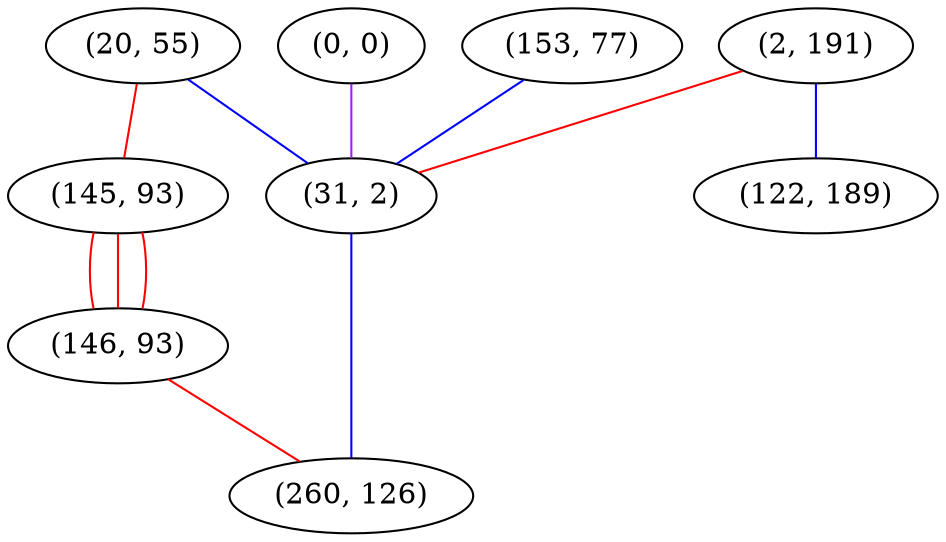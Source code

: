 graph "" {
"(20, 55)";
"(0, 0)";
"(2, 191)";
"(145, 93)";
"(122, 189)";
"(153, 77)";
"(146, 93)";
"(31, 2)";
"(260, 126)";
"(20, 55)" -- "(145, 93)"  [color=red, key=0, weight=1];
"(20, 55)" -- "(31, 2)"  [color=blue, key=0, weight=3];
"(0, 0)" -- "(31, 2)"  [color=purple, key=0, weight=4];
"(2, 191)" -- "(122, 189)"  [color=blue, key=0, weight=3];
"(2, 191)" -- "(31, 2)"  [color=red, key=0, weight=1];
"(145, 93)" -- "(146, 93)"  [color=red, key=0, weight=1];
"(145, 93)" -- "(146, 93)"  [color=red, key=1, weight=1];
"(145, 93)" -- "(146, 93)"  [color=red, key=2, weight=1];
"(153, 77)" -- "(31, 2)"  [color=blue, key=0, weight=3];
"(146, 93)" -- "(260, 126)"  [color=red, key=0, weight=1];
"(31, 2)" -- "(260, 126)"  [color=blue, key=0, weight=3];
}
